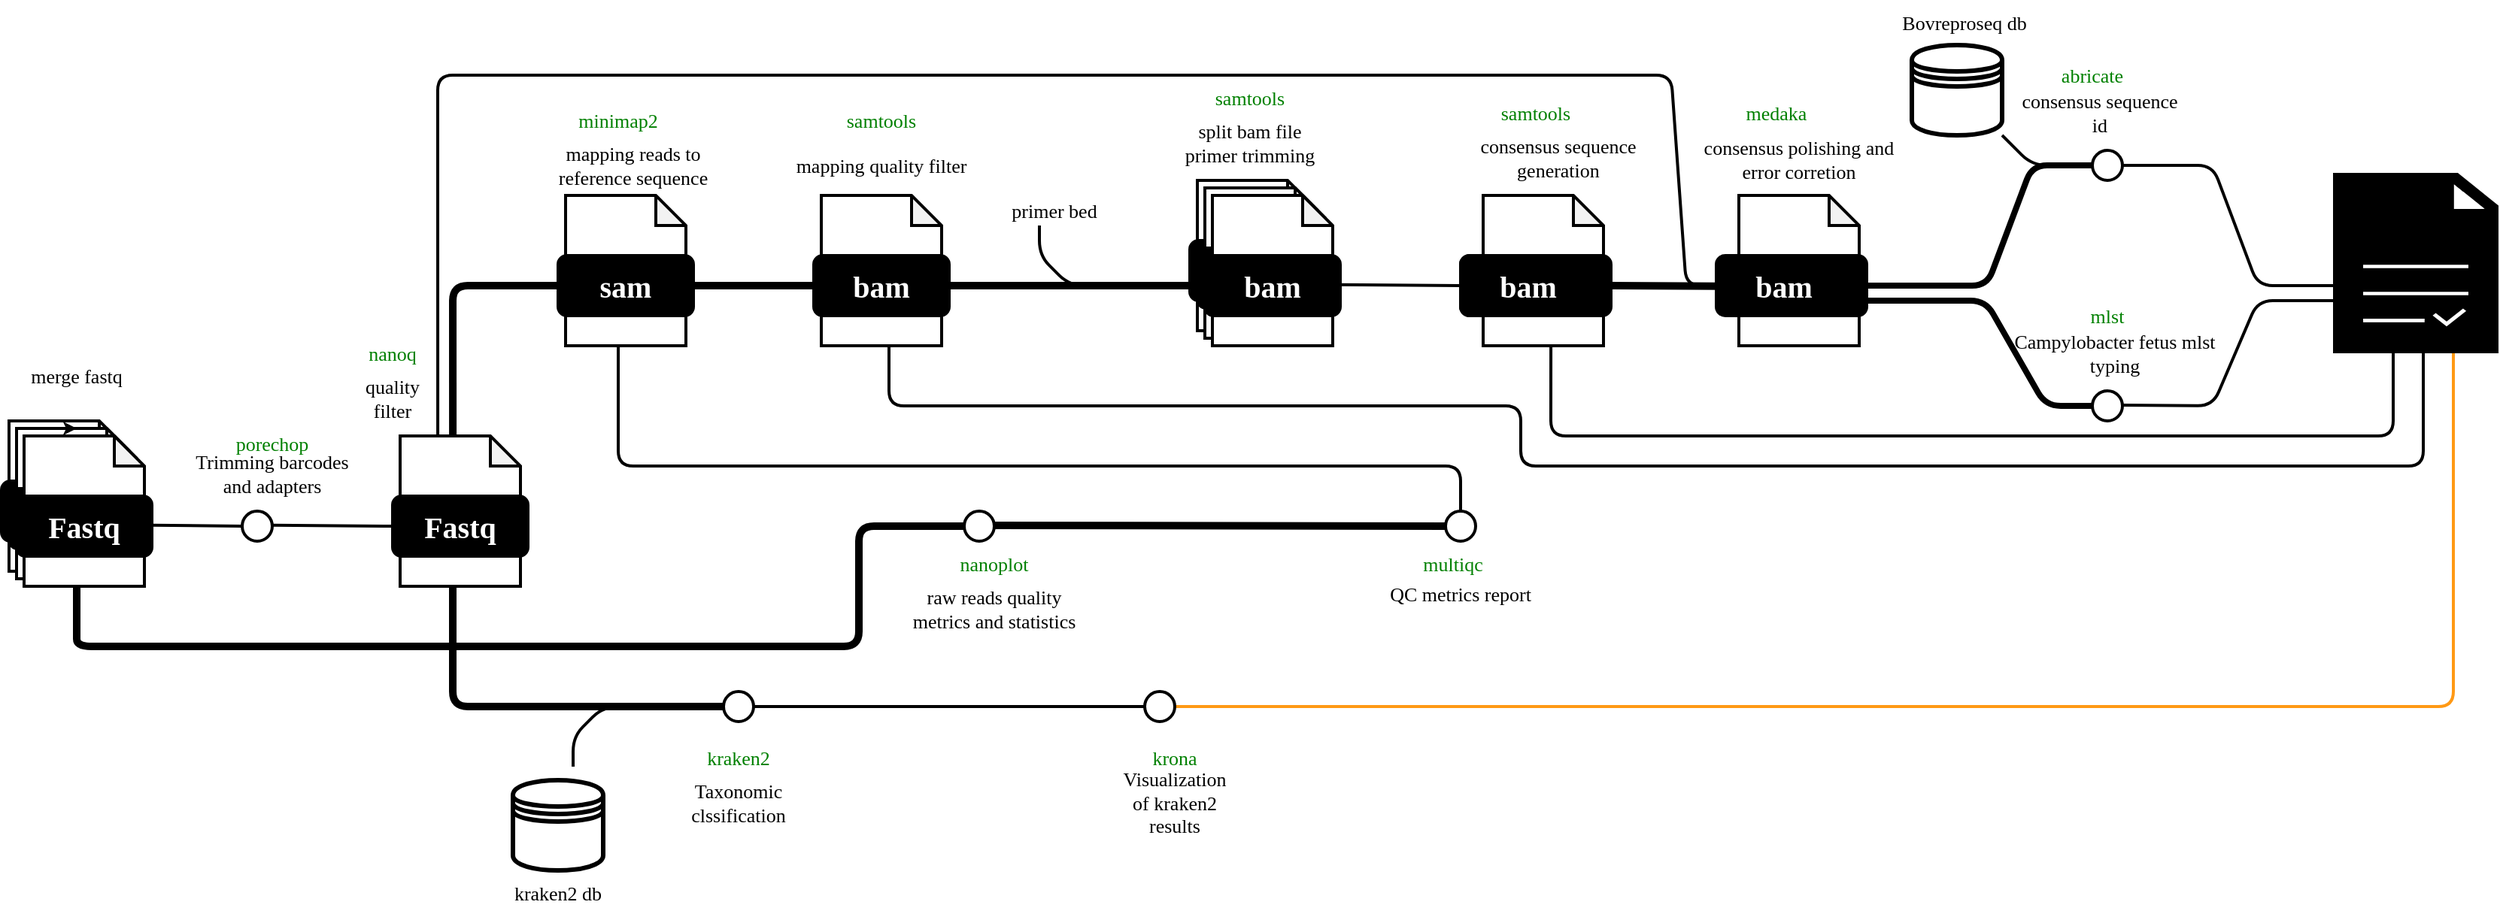 <mxfile version="24.4.6" type="github">
  <diagram name="Page-1" id="c7558073-3199-34d8-9f00-42111426c3f3">
    <mxGraphModel dx="2856" dy="887" grid="1" gridSize="10" guides="1" tooltips="1" connect="1" arrows="1" fold="1" page="1" pageScale="1" pageWidth="1169" pageHeight="827" background="none" math="0" shadow="0">
      <root>
        <mxCell id="0" />
        <mxCell id="1" parent="0" />
        <mxCell id="qjGqlxLeWbetl0XT6fP5-224" value="&lt;font style=&quot;font-size: 13px;&quot;&gt;merge fastq&lt;/font&gt;" style="text;html=1;align=center;verticalAlign=middle;whiteSpace=wrap;rounded=1;fontFamily=Maven Pro;fontSource=https%3A%2F%2Ffonts.googleapis.com%2Fcss%3Ffamily%3DMaven%2BPro;fontSize=13;" vertex="1" parent="1">
          <mxGeometry x="-80" y="245" width="80" height="30" as="geometry" />
        </mxCell>
        <mxCell id="qjGqlxLeWbetl0XT6fP5-227" value="&lt;div&gt;quality&lt;/div&gt;&lt;div&gt;filter&lt;br&gt;&lt;/div&gt;" style="text;html=1;align=center;verticalAlign=middle;whiteSpace=wrap;rounded=1;fontStyle=0;fontFamily=Maven Pro;fontSource=https%3A%2F%2Ffonts.googleapis.com%2Fcss%3Ffamily%3DMaven%2BPro;fontSize=13;" vertex="1" parent="1">
          <mxGeometry x="130" y="260" width="80" height="30" as="geometry" />
        </mxCell>
        <mxCell id="qjGqlxLeWbetl0XT6fP5-229" value="nanoq" style="text;html=1;align=center;verticalAlign=middle;whiteSpace=wrap;rounded=1;fontFamily=Maven Pro;fontSource=https%3A%2F%2Ffonts.googleapis.com%2Fcss%3Ffamily%3DMaven%2BPro;fontColor=#008000;fontSize=13;" vertex="1" parent="1">
          <mxGeometry x="130" y="230" width="80" height="30" as="geometry" />
        </mxCell>
        <mxCell id="qjGqlxLeWbetl0XT6fP5-239" value="&lt;font style=&quot;font-size: 13px;&quot;&gt;Taxonomic clssification&lt;br style=&quot;font-size: 13px;&quot;&gt;&lt;/font&gt;" style="text;html=1;align=center;verticalAlign=middle;whiteSpace=wrap;rounded=1;fontStyle=0;fontFamily=Maven Pro;fontSource=https%3A%2F%2Ffonts.googleapis.com%2Fcss%3Ffamily%3DMaven%2BPro;fontSize=13;" vertex="1" parent="1">
          <mxGeometry x="360" y="529" width="80" height="30" as="geometry" />
        </mxCell>
        <mxCell id="qjGqlxLeWbetl0XT6fP5-240" value="kraken2" style="text;html=1;align=center;verticalAlign=middle;whiteSpace=wrap;rounded=1;fontFamily=Maven Pro;fontSource=https%3A%2F%2Ffonts.googleapis.com%2Fcss%3Ffamily%3DMaven%2BPro;fontColor=#008000;fontSize=13;" vertex="1" parent="1">
          <mxGeometry x="360" y="499" width="80" height="30" as="geometry" />
        </mxCell>
        <mxCell id="qjGqlxLeWbetl0XT6fP5-252" value="&lt;font data-font-src=&quot;https://fonts.googleapis.com/css?family=Maven+Pro&quot; style=&quot;font-size: 13px;&quot;&gt;mapping&lt;/font&gt; reads to reference sequence" style="text;html=1;align=center;verticalAlign=middle;whiteSpace=wrap;rounded=0;fontFamily=Maven Pro;fontSource=https%3A%2F%2Ffonts.googleapis.com%2Fcss%3Ffamily%3DMaven%2BPro;fontSize=13;" vertex="1" parent="1">
          <mxGeometry x="270" y="105" width="120" height="30" as="geometry" />
        </mxCell>
        <mxCell id="qjGqlxLeWbetl0XT6fP5-253" value="minimap2" style="text;html=1;align=center;verticalAlign=middle;whiteSpace=wrap;rounded=1;fontFamily=Maven Pro;fontSource=https%3A%2F%2Ffonts.googleapis.com%2Fcss%3Ffamily%3DMaven%2BPro;fontColor=#008000;fontSize=13;" vertex="1" parent="1">
          <mxGeometry x="280" y="75" width="80" height="30" as="geometry" />
        </mxCell>
        <mxCell id="qjGqlxLeWbetl0XT6fP5-254" value="samtools" style="text;html=1;align=center;verticalAlign=middle;whiteSpace=wrap;rounded=1;fontFamily=Maven Pro;fontSource=https%3A%2F%2Ffonts.googleapis.com%2Fcss%3Ffamily%3DMaven%2BPro;fontColor=#008000;fontSize=13;" vertex="1" parent="1">
          <mxGeometry x="455" y="75" width="80" height="30" as="geometry" />
        </mxCell>
        <mxCell id="qjGqlxLeWbetl0XT6fP5-255" value="&lt;div style=&quot;font-size: 13px;&quot;&gt;&lt;font data-font-src=&quot;https://fonts.googleapis.com/css?family=Maven+Pro&quot; style=&quot;font-size: 13px;&quot;&gt;mapping&lt;/font&gt; quality filter &lt;br style=&quot;font-size: 13px;&quot;&gt;&lt;/div&gt;" style="text;html=1;align=center;verticalAlign=middle;whiteSpace=wrap;rounded=0;fontSize=13;fontFamily=Maven Pro;fontSource=https%3A%2F%2Ffonts.googleapis.com%2Fcss%3Ffamily%3DMaven%2BPro;" vertex="1" parent="1">
          <mxGeometry x="435" y="105" width="120" height="30" as="geometry" />
        </mxCell>
        <mxCell id="qjGqlxLeWbetl0XT6fP5-256" value="samtools" style="text;html=1;align=center;verticalAlign=middle;whiteSpace=wrap;rounded=1;fontFamily=Maven Pro;fontSource=https%3A%2F%2Ffonts.googleapis.com%2Fcss%3Ffamily%3DMaven%2BPro;fontColor=#008000;fontSize=13;" vertex="1" parent="1">
          <mxGeometry x="700" y="60" width="80" height="30" as="geometry" />
        </mxCell>
        <mxCell id="qjGqlxLeWbetl0XT6fP5-257" value="&lt;div style=&quot;font-size: 13px;&quot;&gt;split bam file&lt;br style=&quot;font-size: 13px;&quot;&gt;&lt;/div&gt;&lt;div style=&quot;font-size: 13px;&quot;&gt;primer trimming&lt;/div&gt;" style="text;html=1;align=center;verticalAlign=middle;whiteSpace=wrap;rounded=0;fontSize=13;fontFamily=Maven Pro;fontSource=https%3A%2F%2Ffonts.googleapis.com%2Fcss%3Ffamily%3DMaven%2BPro;" vertex="1" parent="1">
          <mxGeometry x="680" y="90" width="120" height="30" as="geometry" />
        </mxCell>
        <mxCell id="qjGqlxLeWbetl0XT6fP5-258" value="samtools" style="text;html=1;align=center;verticalAlign=middle;whiteSpace=wrap;rounded=1;fontFamily=Maven Pro;fontSource=https%3A%2F%2Ffonts.googleapis.com%2Fcss%3Ffamily%3DMaven%2BPro;fontColor=#008000;fontSize=13;" vertex="1" parent="1">
          <mxGeometry x="890" y="75" width="80" height="20" as="geometry" />
        </mxCell>
        <mxCell id="qjGqlxLeWbetl0XT6fP5-259" value="&lt;div style=&quot;font-size: 13px;&quot;&gt;consensus sequence&lt;/div&gt;&lt;div style=&quot;font-size: 13px;&quot;&gt;generation&lt;/div&gt;" style="text;html=1;align=center;verticalAlign=middle;whiteSpace=wrap;rounded=0;fontSize=13;fontFamily=Maven Pro;fontSource=https%3A%2F%2Ffonts.googleapis.com%2Fcss%3Ffamily%3DMaven%2BPro;" vertex="1" parent="1">
          <mxGeometry x="870" y="100" width="150" height="30" as="geometry" />
        </mxCell>
        <mxCell id="qjGqlxLeWbetl0XT6fP5-260" value="abricate" style="text;html=1;align=center;verticalAlign=middle;whiteSpace=wrap;rounded=1;fontFamily=Maven Pro;fontSource=https%3A%2F%2Ffonts.googleapis.com%2Fcss%3Ffamily%3DMaven%2BPro;fontColor=#008000;fontSize=13;" vertex="1" parent="1">
          <mxGeometry x="1260" y="50" width="80" height="20" as="geometry" />
        </mxCell>
        <mxCell id="qjGqlxLeWbetl0XT6fP5-261" value="&lt;div style=&quot;font-size: 13px;&quot;&gt;consensus sequence&lt;/div&gt;&lt;div style=&quot;font-size: 13px;&quot;&gt;id&lt;br style=&quot;font-size: 13px;&quot;&gt;&lt;/div&gt;" style="text;html=1;align=center;verticalAlign=middle;whiteSpace=wrap;rounded=0;fontSize=13;fontFamily=Maven Pro;fontSource=https%3A%2F%2Ffonts.googleapis.com%2Fcss%3Ffamily%3DMaven%2BPro;" vertex="1" parent="1">
          <mxGeometry x="1230" y="70" width="150" height="30" as="geometry" />
        </mxCell>
        <mxCell id="qjGqlxLeWbetl0XT6fP5-263" value="Campylobacter fetus mlst typing" style="text;html=1;align=center;verticalAlign=middle;whiteSpace=wrap;rounded=0;fontSize=13;fontFamily=Maven Pro;fontSource=https%3A%2F%2Ffonts.googleapis.com%2Fcss%3Ffamily%3DMaven%2BPro;" vertex="1" parent="1">
          <mxGeometry x="1240" y="230" width="150" height="30" as="geometry" />
        </mxCell>
        <mxCell id="qjGqlxLeWbetl0XT6fP5-265" value="Visualization of kraken2 results&lt;font style=&quot;font-size: 13px;&quot;&gt;&lt;br style=&quot;font-size: 13px;&quot;&gt;&lt;/font&gt;" style="text;html=1;align=center;verticalAlign=middle;whiteSpace=wrap;rounded=1;fontStyle=0;fontFamily=Maven Pro;fontSource=https%3A%2F%2Ffonts.googleapis.com%2Fcss%3Ffamily%3DMaven%2BPro;fontSize=13;" vertex="1" parent="1">
          <mxGeometry x="650" y="529" width="80" height="30" as="geometry" />
        </mxCell>
        <mxCell id="qjGqlxLeWbetl0XT6fP5-266" value="krona" style="text;html=1;align=center;verticalAlign=middle;whiteSpace=wrap;rounded=1;fontFamily=Maven Pro;fontSource=https%3A%2F%2Ffonts.googleapis.com%2Fcss%3Ffamily%3DMaven%2BPro;fontColor=#008000;fontSize=13;" vertex="1" parent="1">
          <mxGeometry x="650" y="499" width="80" height="30" as="geometry" />
        </mxCell>
        <mxCell id="qjGqlxLeWbetl0XT6fP5-268" value="nanoplot" style="text;html=1;align=center;verticalAlign=middle;whiteSpace=wrap;rounded=1;fontFamily=Maven Pro;fontSource=https%3A%2F%2Ffonts.googleapis.com%2Fcss%3Ffamily%3DMaven%2BPro;fontColor=#008000;fontSize=13;" vertex="1" parent="1">
          <mxGeometry x="530" y="370" width="80" height="30" as="geometry" />
        </mxCell>
        <mxCell id="qjGqlxLeWbetl0XT6fP5-269" value="raw reads quality metrics and statistics" style="text;html=1;align=center;verticalAlign=middle;whiteSpace=wrap;rounded=0;fontSize=13;fontFamily=Maven Pro;fontSource=https%3A%2F%2Ffonts.googleapis.com%2Fcss%3Ffamily%3DMaven%2BPro;" vertex="1" parent="1">
          <mxGeometry x="510" y="400" width="120" height="30" as="geometry" />
        </mxCell>
        <mxCell id="qjGqlxLeWbetl0XT6fP5-270" value="multiqc" style="text;html=1;align=center;verticalAlign=middle;whiteSpace=wrap;rounded=1;fontFamily=Maven Pro;fontSource=https%3A%2F%2Ffonts.googleapis.com%2Fcss%3Ffamily%3DMaven%2BPro;fontColor=#008000;fontSize=13;" vertex="1" parent="1">
          <mxGeometry x="835" y="370" width="80" height="30" as="geometry" />
        </mxCell>
        <mxCell id="qjGqlxLeWbetl0XT6fP5-271" value="QC metrics report" style="text;html=1;align=center;verticalAlign=middle;whiteSpace=wrap;rounded=0;fontSize=13;fontFamily=Maven Pro;fontSource=https%3A%2F%2Ffonts.googleapis.com%2Fcss%3Ffamily%3DMaven%2BPro;" vertex="1" parent="1">
          <mxGeometry x="820" y="390" width="120" height="30" as="geometry" />
        </mxCell>
        <mxCell id="qjGqlxLeWbetl0XT6fP5-272" value="" style="group;rounded=1;" vertex="1" connectable="0" parent="1">
          <mxGeometry x="-90" y="290" width="100" height="110" as="geometry" />
        </mxCell>
        <mxCell id="qjGqlxLeWbetl0XT6fP5-273" value="" style="shape=note;whiteSpace=wrap;html=1;backgroundOutline=1;darkOpacity=0.05;rounded=1;size=20;strokeWidth=2;" vertex="1" parent="qjGqlxLeWbetl0XT6fP5-272">
          <mxGeometry x="5" width="80" height="100" as="geometry" />
        </mxCell>
        <mxCell id="qjGqlxLeWbetl0XT6fP5-274" value="&lt;font data-font-src=&quot;https://fonts.googleapis.com/css?family=Maven+Pro&quot; face=&quot;Maven Pro&quot; color=&quot;#ffffff&quot;&gt;&lt;b&gt;&lt;font style=&quot;font-size: 20px;&quot;&gt;Fastq&lt;/font&gt;&lt;/b&gt;&lt;/font&gt;" style="rounded=1;whiteSpace=wrap;html=1;strokeWidth=2;fillColor=#000000;" vertex="1" parent="qjGqlxLeWbetl0XT6fP5-272">
          <mxGeometry y="40" width="90" height="40" as="geometry" />
        </mxCell>
        <mxCell id="qjGqlxLeWbetl0XT6fP5-275" value="" style="shape=note;whiteSpace=wrap;html=1;backgroundOutline=1;darkOpacity=0.05;rounded=1;size=20;strokeWidth=2;" vertex="1" parent="qjGqlxLeWbetl0XT6fP5-272">
          <mxGeometry x="10" y="5" width="80" height="100" as="geometry" />
        </mxCell>
        <mxCell id="qjGqlxLeWbetl0XT6fP5-276" value="&lt;font data-font-src=&quot;https://fonts.googleapis.com/css?family=Maven+Pro&quot; face=&quot;Maven Pro&quot; color=&quot;#ffffff&quot;&gt;&lt;b&gt;&lt;font style=&quot;font-size: 20px;&quot;&gt;Fastq&lt;/font&gt;&lt;/b&gt;&lt;/font&gt;" style="rounded=1;whiteSpace=wrap;html=1;strokeWidth=2;fillColor=#000000;" vertex="1" parent="qjGqlxLeWbetl0XT6fP5-272">
          <mxGeometry x="5" y="45" width="90" height="40" as="geometry" />
        </mxCell>
        <mxCell id="qjGqlxLeWbetl0XT6fP5-277" value="" style="shape=note;whiteSpace=wrap;html=1;backgroundOutline=1;darkOpacity=0.05;rounded=1;size=20;strokeWidth=2;" vertex="1" parent="qjGqlxLeWbetl0XT6fP5-272">
          <mxGeometry x="15" y="10" width="80" height="100" as="geometry" />
        </mxCell>
        <mxCell id="qjGqlxLeWbetl0XT6fP5-278" value="&lt;font data-font-src=&quot;https://fonts.googleapis.com/css?family=Maven+Pro&quot; face=&quot;Maven Pro&quot; color=&quot;#ffffff&quot;&gt;&lt;b&gt;&lt;font style=&quot;font-size: 20px;&quot;&gt;Fastq&lt;/font&gt;&lt;/b&gt;&lt;/font&gt;" style="rounded=1;whiteSpace=wrap;html=1;strokeWidth=2;fillColor=#000000;" vertex="1" parent="qjGqlxLeWbetl0XT6fP5-272">
          <mxGeometry x="10" y="50" width="90" height="40" as="geometry" />
        </mxCell>
        <mxCell id="qjGqlxLeWbetl0XT6fP5-436" style="edgeStyle=orthogonalEdgeStyle;rounded=1;orthogonalLoop=1;jettySize=auto;html=1;exitX=0;exitY=0;exitDx=30;exitDy=0;exitPerimeter=0;entryX=0.5;entryY=0;entryDx=0;entryDy=0;entryPerimeter=0;" edge="1" parent="qjGqlxLeWbetl0XT6fP5-272" source="qjGqlxLeWbetl0XT6fP5-275" target="qjGqlxLeWbetl0XT6fP5-275">
          <mxGeometry relative="1" as="geometry" />
        </mxCell>
        <mxCell id="qjGqlxLeWbetl0XT6fP5-283" value="" style="group;rounded=1;" vertex="1" connectable="0" parent="1">
          <mxGeometry x="170" y="300" width="90" height="100" as="geometry" />
        </mxCell>
        <mxCell id="qjGqlxLeWbetl0XT6fP5-284" value="" style="shape=note;whiteSpace=wrap;html=1;backgroundOutline=1;darkOpacity=0.05;rounded=1;size=20;strokeWidth=2;" vertex="1" parent="qjGqlxLeWbetl0XT6fP5-283">
          <mxGeometry x="5" width="80" height="100" as="geometry" />
        </mxCell>
        <mxCell id="qjGqlxLeWbetl0XT6fP5-285" value="&lt;font data-font-src=&quot;https://fonts.googleapis.com/css?family=Maven+Pro&quot; face=&quot;Maven Pro&quot; color=&quot;#ffffff&quot;&gt;&lt;b&gt;&lt;font style=&quot;font-size: 20px;&quot;&gt;Fastq&lt;/font&gt;&lt;/b&gt;&lt;/font&gt;" style="rounded=1;whiteSpace=wrap;html=1;strokeWidth=2;fillColor=#000000;" vertex="1" parent="qjGqlxLeWbetl0XT6fP5-283">
          <mxGeometry y="40" width="90" height="40" as="geometry" />
        </mxCell>
        <mxCell id="qjGqlxLeWbetl0XT6fP5-286" value="" style="group;rounded=1;" vertex="1" connectable="0" parent="1">
          <mxGeometry x="280" y="140" width="90" height="100" as="geometry" />
        </mxCell>
        <mxCell id="qjGqlxLeWbetl0XT6fP5-287" value="" style="shape=note;whiteSpace=wrap;html=1;backgroundOutline=1;darkOpacity=0.05;rounded=1;size=20;strokeWidth=2;" vertex="1" parent="qjGqlxLeWbetl0XT6fP5-286">
          <mxGeometry x="5" width="80" height="100" as="geometry" />
        </mxCell>
        <mxCell id="qjGqlxLeWbetl0XT6fP5-288" value="&lt;font data-font-src=&quot;https://fonts.googleapis.com/css?family=Maven+Pro&quot; face=&quot;Maven Pro&quot; color=&quot;#ffffff&quot;&gt;&lt;b&gt;&lt;font style=&quot;font-size: 20px;&quot;&gt;sam&lt;/font&gt;&lt;/b&gt;&lt;/font&gt;" style="rounded=1;whiteSpace=wrap;html=1;strokeWidth=2;fillColor=#000000;" vertex="1" parent="qjGqlxLeWbetl0XT6fP5-286">
          <mxGeometry y="40" width="90" height="40" as="geometry" />
        </mxCell>
        <mxCell id="qjGqlxLeWbetl0XT6fP5-289" value="" style="group;rounded=1;" vertex="1" connectable="0" parent="1">
          <mxGeometry x="450" y="140" width="90" height="100" as="geometry" />
        </mxCell>
        <mxCell id="qjGqlxLeWbetl0XT6fP5-290" value="" style="shape=note;whiteSpace=wrap;html=1;backgroundOutline=1;darkOpacity=0.05;rounded=1;size=20;strokeWidth=2;" vertex="1" parent="qjGqlxLeWbetl0XT6fP5-289">
          <mxGeometry x="5" width="80" height="100" as="geometry" />
        </mxCell>
        <mxCell id="qjGqlxLeWbetl0XT6fP5-291" value="&lt;font data-font-src=&quot;https://fonts.googleapis.com/css?family=Maven+Pro&quot; face=&quot;Maven Pro&quot; color=&quot;#ffffff&quot;&gt;&lt;b&gt;&lt;font style=&quot;font-size: 20px;&quot;&gt;bam&lt;/font&gt;&lt;/b&gt;&lt;/font&gt;" style="rounded=1;whiteSpace=wrap;html=1;strokeWidth=2;fillColor=#000000;" vertex="1" parent="qjGqlxLeWbetl0XT6fP5-289">
          <mxGeometry y="40" width="90" height="40" as="geometry" />
        </mxCell>
        <mxCell id="qjGqlxLeWbetl0XT6fP5-293" value="" style="group;rounded=1;" vertex="1" connectable="0" parent="1">
          <mxGeometry x="700" y="130" width="100" height="110" as="geometry" />
        </mxCell>
        <mxCell id="qjGqlxLeWbetl0XT6fP5-294" value="" style="shape=note;whiteSpace=wrap;html=1;backgroundOutline=1;darkOpacity=0.05;rounded=1;size=20;strokeWidth=2;" vertex="1" parent="qjGqlxLeWbetl0XT6fP5-293">
          <mxGeometry x="5" width="80" height="100" as="geometry" />
        </mxCell>
        <mxCell id="qjGqlxLeWbetl0XT6fP5-295" value="&lt;font data-font-src=&quot;https://fonts.googleapis.com/css?family=Maven+Pro&quot; face=&quot;Maven Pro&quot; color=&quot;#ffffff&quot;&gt;&lt;b&gt;&lt;font style=&quot;font-size: 20px;&quot;&gt;Fastq&lt;/font&gt;&lt;/b&gt;&lt;/font&gt;" style="rounded=1;whiteSpace=wrap;html=1;strokeWidth=2;fillColor=#000000;" vertex="1" parent="qjGqlxLeWbetl0XT6fP5-293">
          <mxGeometry y="40" width="90" height="40" as="geometry" />
        </mxCell>
        <mxCell id="qjGqlxLeWbetl0XT6fP5-296" value="" style="shape=note;whiteSpace=wrap;html=1;backgroundOutline=1;darkOpacity=0.05;rounded=1;size=20;strokeWidth=2;" vertex="1" parent="qjGqlxLeWbetl0XT6fP5-293">
          <mxGeometry x="10" y="5" width="80" height="100" as="geometry" />
        </mxCell>
        <mxCell id="qjGqlxLeWbetl0XT6fP5-297" value="&lt;font data-font-src=&quot;https://fonts.googleapis.com/css?family=Maven+Pro&quot; face=&quot;Maven Pro&quot; color=&quot;#ffffff&quot;&gt;&lt;b&gt;&lt;font style=&quot;font-size: 20px;&quot;&gt;Fastq&lt;/font&gt;&lt;/b&gt;&lt;/font&gt;" style="rounded=1;whiteSpace=wrap;html=1;strokeWidth=2;fillColor=#000000;" vertex="1" parent="qjGqlxLeWbetl0XT6fP5-293">
          <mxGeometry x="5" y="45" width="90" height="40" as="geometry" />
        </mxCell>
        <mxCell id="qjGqlxLeWbetl0XT6fP5-298" value="" style="shape=note;whiteSpace=wrap;html=1;backgroundOutline=1;darkOpacity=0.05;rounded=1;size=20;strokeWidth=2;" vertex="1" parent="qjGqlxLeWbetl0XT6fP5-293">
          <mxGeometry x="15" y="10" width="80" height="100" as="geometry" />
        </mxCell>
        <mxCell id="qjGqlxLeWbetl0XT6fP5-299" value="&lt;font data-font-src=&quot;https://fonts.googleapis.com/css?family=Maven+Pro&quot; face=&quot;Maven Pro&quot; color=&quot;#ffffff&quot;&gt;&lt;b&gt;&lt;font style=&quot;font-size: 20px;&quot;&gt;bam&lt;/font&gt;&lt;/b&gt;&lt;/font&gt;" style="rounded=1;whiteSpace=wrap;html=1;strokeWidth=2;fillColor=#000000;" vertex="1" parent="qjGqlxLeWbetl0XT6fP5-293">
          <mxGeometry x="10" y="50" width="90" height="40" as="geometry" />
        </mxCell>
        <mxCell id="qjGqlxLeWbetl0XT6fP5-300" value="" style="group;rounded=1;" vertex="1" connectable="0" parent="1">
          <mxGeometry x="890" y="140" width="90" height="100" as="geometry" />
        </mxCell>
        <mxCell id="qjGqlxLeWbetl0XT6fP5-301" value="" style="shape=note;whiteSpace=wrap;html=1;backgroundOutline=1;darkOpacity=0.05;rounded=1;size=20;strokeWidth=2;" vertex="1" parent="qjGqlxLeWbetl0XT6fP5-300">
          <mxGeometry x="5" width="80" height="100" as="geometry" />
        </mxCell>
        <mxCell id="qjGqlxLeWbetl0XT6fP5-302" value="&lt;font data-font-src=&quot;https://fonts.googleapis.com/css?family=Maven+Pro&quot; face=&quot;Maven Pro&quot; color=&quot;#ffffff&quot;&gt;&lt;b&gt;&lt;font style=&quot;font-size: 20px;&quot;&gt;fasta&lt;/font&gt;&lt;/b&gt;&lt;/font&gt;" style="rounded=1;whiteSpace=wrap;html=1;strokeWidth=2;fillColor=#000000;" vertex="1" parent="qjGqlxLeWbetl0XT6fP5-300">
          <mxGeometry y="40" width="90" height="40" as="geometry" />
        </mxCell>
        <mxCell id="qjGqlxLeWbetl0XT6fP5-362" value="" style="endArrow=none;html=1;rounded=1;strokeWidth=5;strokeColor=#000000;entryX=0;entryY=0.5;entryDx=0;entryDy=0;" edge="1" parent="1" target="qjGqlxLeWbetl0XT6fP5-363">
          <mxGeometry width="50" height="50" relative="1" as="geometry">
            <mxPoint x="-40" y="400" as="sourcePoint" />
            <mxPoint x="300" y="359.5" as="targetPoint" />
            <Array as="points">
              <mxPoint x="-40" y="420" />
              <mxPoint x="-40" y="440" />
              <mxPoint x="480" y="440" />
              <mxPoint x="480" y="360" />
            </Array>
          </mxGeometry>
        </mxCell>
        <mxCell id="qjGqlxLeWbetl0XT6fP5-363" value="" style="ellipse;whiteSpace=wrap;html=1;aspect=fixed;rounded=1;rotation=0;strokeWidth=2;" vertex="1" parent="1">
          <mxGeometry x="550" y="350" width="20" height="20" as="geometry" />
        </mxCell>
        <mxCell id="qjGqlxLeWbetl0XT6fP5-364" value="" style="endArrow=none;html=1;rounded=1;strokeWidth=5;strokeColor=#000000;entryX=0;entryY=0.5;entryDx=0;entryDy=0;" edge="1" parent="1" target="qjGqlxLeWbetl0XT6fP5-365">
          <mxGeometry width="50" height="50" relative="1" as="geometry">
            <mxPoint x="570" y="359.5" as="sourcePoint" />
            <mxPoint x="860" y="360" as="targetPoint" />
          </mxGeometry>
        </mxCell>
        <mxCell id="qjGqlxLeWbetl0XT6fP5-365" value="" style="ellipse;whiteSpace=wrap;html=1;aspect=fixed;rounded=1;rotation=0;strokeWidth=2;" vertex="1" parent="1">
          <mxGeometry x="870" y="350" width="20" height="20" as="geometry" />
        </mxCell>
        <mxCell id="qjGqlxLeWbetl0XT6fP5-366" value="" style="endArrow=none;html=1;rounded=1;strokeWidth=2;strokeColor=#FF9914;exitX=1;exitY=0.5;exitDx=0;exitDy=0;exitPerimeter=0;" edge="1" parent="1">
          <mxGeometry width="50" height="50" relative="1" as="geometry">
            <mxPoint x="670" y="480" as="sourcePoint" />
            <mxPoint x="1540" y="240" as="targetPoint" />
            <Array as="points">
              <mxPoint x="1540" y="480" />
            </Array>
          </mxGeometry>
        </mxCell>
        <mxCell id="qjGqlxLeWbetl0XT6fP5-367" value="" style="endArrow=none;html=1;rounded=1;strokeWidth=5;strokeColor=#000000;entryX=0;entryY=0.5;entryDx=0;entryDy=0;" edge="1" parent="1" target="qjGqlxLeWbetl0XT6fP5-398">
          <mxGeometry width="50" height="50" relative="1" as="geometry">
            <mxPoint x="210" y="400" as="sourcePoint" />
            <mxPoint x="370" y="480" as="targetPoint" />
            <Array as="points">
              <mxPoint x="210" y="480" />
            </Array>
          </mxGeometry>
        </mxCell>
        <mxCell id="qjGqlxLeWbetl0XT6fP5-370" value="" style="endArrow=none;html=1;rounded=1;strokeWidth=2;strokeColor=#000000;entryX=0;entryY=0.5;entryDx=0;entryDy=0;exitX=1;exitY=0.5;exitDx=0;exitDy=0;" edge="1" parent="1" source="qjGqlxLeWbetl0XT6fP5-398" target="qjGqlxLeWbetl0XT6fP5-395">
          <mxGeometry width="50" height="50" relative="1" as="geometry">
            <mxPoint x="430" y="480" as="sourcePoint" />
            <mxPoint x="610" y="480" as="targetPoint" />
          </mxGeometry>
        </mxCell>
        <mxCell id="qjGqlxLeWbetl0XT6fP5-373" value="" style="endArrow=none;html=1;rounded=1;strokeWidth=4;strokeColor=#000000;" edge="1" parent="1">
          <mxGeometry width="50" height="50" relative="1" as="geometry">
            <mxPoint x="1150" y="210" as="sourcePoint" />
            <mxPoint x="1309" y="280" as="targetPoint" />
            <Array as="points">
              <mxPoint x="1229" y="210" />
              <mxPoint x="1269" y="280" />
            </Array>
          </mxGeometry>
        </mxCell>
        <mxCell id="qjGqlxLeWbetl0XT6fP5-374" value="" style="endArrow=none;html=1;rounded=1;strokeWidth=5;strokeColor=#000000;entryX=0;entryY=0.5;entryDx=0;entryDy=0;exitX=0.438;exitY=0;exitDx=0;exitDy=0;exitPerimeter=0;" edge="1" parent="1" source="qjGqlxLeWbetl0XT6fP5-284" target="qjGqlxLeWbetl0XT6fP5-288">
          <mxGeometry width="50" height="50" relative="1" as="geometry">
            <mxPoint x="210" y="290" as="sourcePoint" />
            <mxPoint x="260" y="200" as="targetPoint" />
            <Array as="points">
              <mxPoint x="210" y="200" />
            </Array>
          </mxGeometry>
        </mxCell>
        <mxCell id="qjGqlxLeWbetl0XT6fP5-375" value="" style="endArrow=none;html=1;rounded=1;strokeWidth=5;strokeColor=#000000;entryX=0;entryY=0.5;entryDx=0;entryDy=0;" edge="1" parent="1">
          <mxGeometry width="50" height="50" relative="1" as="geometry">
            <mxPoint x="370" y="200" as="sourcePoint" />
            <mxPoint x="450" y="200" as="targetPoint" />
          </mxGeometry>
        </mxCell>
        <mxCell id="qjGqlxLeWbetl0XT6fP5-377" value="" style="endArrow=none;html=1;rounded=1;strokeWidth=5;strokeColor=#000000;entryX=0;entryY=0.75;entryDx=0;entryDy=0;" edge="1" parent="1" target="qjGqlxLeWbetl0XT6fP5-295">
          <mxGeometry width="50" height="50" relative="1" as="geometry">
            <mxPoint x="540" y="200" as="sourcePoint" />
            <mxPoint x="670" y="200" as="targetPoint" />
          </mxGeometry>
        </mxCell>
        <mxCell id="qjGqlxLeWbetl0XT6fP5-387" value="" style="endArrow=none;html=1;rounded=1;strokeWidth=4;strokeColor=#000000;exitX=1;exitY=0.5;exitDx=0;exitDy=0;" edge="1" parent="1" source="qjGqlxLeWbetl0XT6fP5-423">
          <mxGeometry width="50" height="50" relative="1" as="geometry">
            <mxPoint x="1160" y="200" as="sourcePoint" />
            <mxPoint x="1300" y="120" as="targetPoint" />
            <Array as="points">
              <mxPoint x="1230" y="200" />
              <mxPoint x="1260" y="120" />
            </Array>
          </mxGeometry>
        </mxCell>
        <mxCell id="qjGqlxLeWbetl0XT6fP5-392" value="" style="ellipse;whiteSpace=wrap;html=1;aspect=fixed;rounded=1;rotation=0;strokeWidth=2;" vertex="1" parent="1">
          <mxGeometry x="1300" y="110" width="20" height="20" as="geometry" />
        </mxCell>
        <mxCell id="qjGqlxLeWbetl0XT6fP5-393" value="" style="ellipse;whiteSpace=wrap;html=1;aspect=fixed;rounded=1;rotation=0;strokeWidth=2;" vertex="1" parent="1">
          <mxGeometry x="1300" y="270" width="20" height="20" as="geometry" />
        </mxCell>
        <mxCell id="qjGqlxLeWbetl0XT6fP5-394" value="mlst" style="text;html=1;align=center;verticalAlign=middle;whiteSpace=wrap;rounded=1;fontFamily=Maven Pro;fontSource=https%3A%2F%2Ffonts.googleapis.com%2Fcss%3Ffamily%3DMaven%2BPro;fontColor=#008000;fontSize=13;" vertex="1" parent="1">
          <mxGeometry x="1270" y="210" width="80" height="20" as="geometry" />
        </mxCell>
        <mxCell id="qjGqlxLeWbetl0XT6fP5-395" value="" style="ellipse;whiteSpace=wrap;html=1;aspect=fixed;rounded=1;rotation=0;strokeWidth=2;" vertex="1" parent="1">
          <mxGeometry x="670" y="470" width="20" height="20" as="geometry" />
        </mxCell>
        <mxCell id="qjGqlxLeWbetl0XT6fP5-398" value="" style="ellipse;whiteSpace=wrap;html=1;aspect=fixed;rounded=1;rotation=0;strokeWidth=2;" vertex="1" parent="1">
          <mxGeometry x="390" y="470" width="20" height="20" as="geometry" />
        </mxCell>
        <mxCell id="qjGqlxLeWbetl0XT6fP5-399" value="" style="shape=datastore;whiteSpace=wrap;html=1;rounded=1;strokeWidth=3;" vertex="1" parent="1">
          <mxGeometry x="1180" y="40" width="60" height="60" as="geometry" />
        </mxCell>
        <mxCell id="qjGqlxLeWbetl0XT6fP5-400" value="" style="shape=datastore;whiteSpace=wrap;html=1;rounded=1;strokeWidth=3;" vertex="1" parent="1">
          <mxGeometry x="250" y="529" width="60" height="60" as="geometry" />
        </mxCell>
        <mxCell id="qjGqlxLeWbetl0XT6fP5-401" value="" style="endArrow=none;html=1;rounded=1;strokeWidth=2;" edge="1" parent="1">
          <mxGeometry width="50" height="50" relative="1" as="geometry">
            <mxPoint x="1320" y="120" as="sourcePoint" />
            <mxPoint x="1460" y="200" as="targetPoint" />
            <Array as="points">
              <mxPoint x="1380" y="120" />
              <mxPoint x="1410" y="200" />
            </Array>
          </mxGeometry>
        </mxCell>
        <mxCell id="qjGqlxLeWbetl0XT6fP5-402" value="" style="endArrow=none;html=1;rounded=1;strokeWidth=2;" edge="1" parent="1">
          <mxGeometry width="50" height="50" relative="1" as="geometry">
            <mxPoint x="1320" y="279.5" as="sourcePoint" />
            <mxPoint x="1460" y="210" as="targetPoint" />
            <Array as="points">
              <mxPoint x="1380" y="280" />
              <mxPoint x="1410" y="210" />
            </Array>
          </mxGeometry>
        </mxCell>
        <mxCell id="qjGqlxLeWbetl0XT6fP5-403" value="" style="endArrow=none;html=1;rounded=1;strokeWidth=2;" edge="1" parent="1">
          <mxGeometry width="50" height="50" relative="1" as="geometry">
            <mxPoint x="500" y="240" as="sourcePoint" />
            <mxPoint x="1520" y="240" as="targetPoint" />
            <Array as="points">
              <mxPoint x="500" y="280" />
              <mxPoint x="920" y="280" />
              <mxPoint x="920" y="320" />
              <mxPoint x="1060" y="320" />
              <mxPoint x="1520" y="320" />
            </Array>
          </mxGeometry>
        </mxCell>
        <mxCell id="qjGqlxLeWbetl0XT6fP5-406" value="" style="endArrow=none;html=1;rounded=1;strokeWidth=2;exitX=0.563;exitY=1;exitDx=0;exitDy=0;exitPerimeter=0;" edge="1" parent="1" source="qjGqlxLeWbetl0XT6fP5-301">
          <mxGeometry width="50" height="50" relative="1" as="geometry">
            <mxPoint x="940" y="247.5" as="sourcePoint" />
            <mxPoint x="1500" y="240" as="targetPoint" />
            <Array as="points">
              <mxPoint x="940" y="300" />
              <mxPoint x="1160" y="300" />
              <mxPoint x="1320" y="300" />
              <mxPoint x="1500" y="300" />
            </Array>
          </mxGeometry>
        </mxCell>
        <mxCell id="qjGqlxLeWbetl0XT6fP5-411" value="" style="endArrow=none;html=1;rounded=1;strokeWidth=2;" edge="1" parent="1">
          <mxGeometry width="50" height="50" relative="1" as="geometry">
            <mxPoint x="640" y="200" as="sourcePoint" />
            <mxPoint x="600" y="160" as="targetPoint" />
            <Array as="points">
              <mxPoint x="620" y="200" />
              <mxPoint x="600" y="180" />
            </Array>
          </mxGeometry>
        </mxCell>
        <mxCell id="qjGqlxLeWbetl0XT6fP5-412" value="primer bed" style="text;html=1;align=center;verticalAlign=middle;whiteSpace=wrap;rounded=0;fontSize=13;fontFamily=Maven Pro;fontSource=https%3A%2F%2Ffonts.googleapis.com%2Fcss%3Ffamily%3DMaven%2BPro;" vertex="1" parent="1">
          <mxGeometry x="550" y="135" width="120" height="30" as="geometry" />
        </mxCell>
        <mxCell id="qjGqlxLeWbetl0XT6fP5-414" value="" style="endArrow=none;html=1;rounded=1;strokeWidth=2;" edge="1" parent="1">
          <mxGeometry width="50" height="50" relative="1" as="geometry">
            <mxPoint x="330" y="480" as="sourcePoint" />
            <mxPoint x="290" y="520" as="targetPoint" />
            <Array as="points">
              <mxPoint x="310" y="480" />
              <mxPoint x="290" y="500" />
            </Array>
          </mxGeometry>
        </mxCell>
        <mxCell id="qjGqlxLeWbetl0XT6fP5-416" value="" style="endArrow=none;html=1;rounded=1;strokeWidth=2;" edge="1" parent="1">
          <mxGeometry width="50" height="50" relative="1" as="geometry">
            <mxPoint x="1280" y="120" as="sourcePoint" />
            <mxPoint x="1240" y="100" as="targetPoint" />
            <Array as="points">
              <mxPoint x="1260" y="120" />
            </Array>
          </mxGeometry>
        </mxCell>
        <mxCell id="qjGqlxLeWbetl0XT6fP5-417" value="" style="endArrow=none;html=1;rounded=1;strokeWidth=2;entryX=0.5;entryY=0;entryDx=0;entryDy=0;" edge="1" parent="1" target="qjGqlxLeWbetl0XT6fP5-365">
          <mxGeometry width="50" height="50" relative="1" as="geometry">
            <mxPoint x="320" y="240" as="sourcePoint" />
            <mxPoint x="360" y="279.41" as="targetPoint" />
            <Array as="points">
              <mxPoint x="320" y="280" />
              <mxPoint x="320" y="320" />
              <mxPoint x="880" y="320" />
            </Array>
          </mxGeometry>
        </mxCell>
        <mxCell id="qjGqlxLeWbetl0XT6fP5-418" value="medaka" style="text;html=1;align=center;verticalAlign=middle;whiteSpace=wrap;rounded=1;fontFamily=Maven Pro;fontSource=https%3A%2F%2Ffonts.googleapis.com%2Fcss%3Ffamily%3DMaven%2BPro;fontColor=#008000;fontSize=13;" vertex="1" parent="1">
          <mxGeometry x="1050" y="75" width="80" height="20" as="geometry" />
        </mxCell>
        <mxCell id="qjGqlxLeWbetl0XT6fP5-419" value="&lt;div style=&quot;font-size: 13px;&quot;&gt;consensus polishing and error corretion&lt;br&gt;&lt;/div&gt;" style="text;html=1;align=center;verticalAlign=middle;whiteSpace=wrap;rounded=0;fontSize=13;fontFamily=Maven Pro;fontSource=https%3A%2F%2Ffonts.googleapis.com%2Fcss%3Ffamily%3DMaven%2BPro;" vertex="1" parent="1">
          <mxGeometry x="1030" y="97.5" width="150" height="37.5" as="geometry" />
        </mxCell>
        <mxCell id="qjGqlxLeWbetl0XT6fP5-421" value="" style="group;rounded=1;" vertex="1" connectable="0" parent="1">
          <mxGeometry x="1060" y="140" width="90" height="100" as="geometry" />
        </mxCell>
        <mxCell id="qjGqlxLeWbetl0XT6fP5-422" value="" style="shape=note;whiteSpace=wrap;html=1;backgroundOutline=1;darkOpacity=0.05;rounded=1;size=20;strokeWidth=2;" vertex="1" parent="qjGqlxLeWbetl0XT6fP5-421">
          <mxGeometry x="5" width="80" height="100" as="geometry" />
        </mxCell>
        <mxCell id="qjGqlxLeWbetl0XT6fP5-423" value="&lt;font data-font-src=&quot;https://fonts.googleapis.com/css?family=Maven+Pro&quot; face=&quot;Maven Pro&quot; color=&quot;#ffffff&quot;&gt;&lt;b&gt;&lt;font style=&quot;font-size: 20px;&quot;&gt;fasta&lt;/font&gt;&lt;/b&gt;&lt;/font&gt;" style="rounded=1;whiteSpace=wrap;html=1;strokeWidth=2;fillColor=#000000;" vertex="1" parent="qjGqlxLeWbetl0XT6fP5-421">
          <mxGeometry y="40" width="90" height="40" as="geometry" />
        </mxCell>
        <mxCell id="qjGqlxLeWbetl0XT6fP5-424" value="" style="endArrow=none;html=1;rounded=1;strokeWidth=5;strokeColor=#000000;entryX=0;entryY=0.5;entryDx=0;entryDy=0;" edge="1" parent="1">
          <mxGeometry width="50" height="50" relative="1" as="geometry">
            <mxPoint x="980" y="200" as="sourcePoint" />
            <mxPoint x="1070" y="200.5" as="targetPoint" />
          </mxGeometry>
        </mxCell>
        <mxCell id="qjGqlxLeWbetl0XT6fP5-425" value="" style="endArrow=none;html=1;rounded=1;strokeWidth=2;exitX=0.313;exitY=0;exitDx=0;exitDy=0;exitPerimeter=0;" edge="1" parent="1" source="qjGqlxLeWbetl0XT6fP5-284">
          <mxGeometry width="50" height="50" relative="1" as="geometry">
            <mxPoint x="195" y="290" as="sourcePoint" />
            <mxPoint x="1060" y="200" as="targetPoint" />
            <Array as="points">
              <mxPoint x="200" y="60" />
              <mxPoint x="1020" y="60" />
              <mxPoint x="1030" y="200" />
            </Array>
          </mxGeometry>
        </mxCell>
        <mxCell id="qjGqlxLeWbetl0XT6fP5-430" value="" style="sketch=0;pointerEvents=1;shadow=0;dashed=0;html=1;strokeColor=none;fillColor=#000000;labelPosition=center;verticalLabelPosition=bottom;verticalAlign=top;align=center;outlineConnect=0;shape=mxgraph.veeam2.report;rounded=1;" vertex="1" parent="1">
          <mxGeometry x="1460" y="125" width="110" height="120" as="geometry" />
        </mxCell>
        <mxCell id="qjGqlxLeWbetl0XT6fP5-432" value="" style="endArrow=none;html=1;rounded=1;strokeWidth=2;entryX=0;entryY=0.5;entryDx=0;entryDy=0;" edge="1" parent="1" target="qjGqlxLeWbetl0XT6fP5-441">
          <mxGeometry width="50" height="50" relative="1" as="geometry">
            <mxPoint x="10" y="359.41" as="sourcePoint" />
            <mxPoint x="60.0" y="360" as="targetPoint" />
          </mxGeometry>
        </mxCell>
        <mxCell id="qjGqlxLeWbetl0XT6fP5-433" value="Bovreproseq db" style="text;html=1;align=center;verticalAlign=middle;whiteSpace=wrap;rounded=0;fontSize=13;fontFamily=Maven Pro;fontSource=https%3A%2F%2Ffonts.googleapis.com%2Fcss%3Ffamily%3DMaven%2BPro;" vertex="1" parent="1">
          <mxGeometry x="1140" y="10" width="150" height="30" as="geometry" />
        </mxCell>
        <mxCell id="qjGqlxLeWbetl0XT6fP5-434" value="kraken2 db" style="text;html=1;align=center;verticalAlign=middle;whiteSpace=wrap;rounded=1;fontStyle=0;fontFamily=Maven Pro;fontSource=https%3A%2F%2Ffonts.googleapis.com%2Fcss%3Ffamily%3DMaven%2BPro;fontSize=13;" vertex="1" parent="1">
          <mxGeometry x="240" y="589" width="80" height="30" as="geometry" />
        </mxCell>
        <mxCell id="qjGqlxLeWbetl0XT6fP5-441" value="" style="ellipse;whiteSpace=wrap;html=1;aspect=fixed;rounded=1;rotation=0;strokeWidth=2;" vertex="1" parent="1">
          <mxGeometry x="70" y="350" width="20" height="20" as="geometry" />
        </mxCell>
        <mxCell id="qjGqlxLeWbetl0XT6fP5-442" value="" style="endArrow=none;html=1;rounded=1;strokeWidth=2;entryX=0;entryY=0.5;entryDx=0;entryDy=0;" edge="1" parent="1" target="qjGqlxLeWbetl0XT6fP5-285">
          <mxGeometry width="50" height="50" relative="1" as="geometry">
            <mxPoint x="90" y="359.41" as="sourcePoint" />
            <mxPoint x="130" y="359.41" as="targetPoint" />
          </mxGeometry>
        </mxCell>
        <mxCell id="qjGqlxLeWbetl0XT6fP5-443" value="&lt;font style=&quot;font-size: 13px;&quot;&gt;Trimming barcodes and adapters&lt;br style=&quot;font-size: 13px;&quot;&gt;&lt;/font&gt;" style="text;html=1;align=center;verticalAlign=middle;whiteSpace=wrap;rounded=1;fontStyle=0;fontFamily=Maven Pro;fontSource=https%3A%2F%2Ffonts.googleapis.com%2Fcss%3Ffamily%3DMaven%2BPro;fontSize=13;" vertex="1" parent="1">
          <mxGeometry x="30" y="310" width="120" height="30" as="geometry" />
        </mxCell>
        <mxCell id="qjGqlxLeWbetl0XT6fP5-444" value="porechop" style="text;html=1;align=center;verticalAlign=middle;whiteSpace=wrap;rounded=1;fontFamily=Maven Pro;fontSource=https%3A%2F%2Ffonts.googleapis.com%2Fcss%3Ffamily%3DMaven%2BPro;fontColor=#008000;fontSize=13;" vertex="1" parent="1">
          <mxGeometry x="50" y="290" width="80" height="30" as="geometry" />
        </mxCell>
        <mxCell id="qjGqlxLeWbetl0XT6fP5-447" value="&lt;font data-font-src=&quot;https://fonts.googleapis.com/css?family=Maven+Pro&quot; face=&quot;Maven Pro&quot; color=&quot;#ffffff&quot;&gt;&lt;b&gt;&lt;font style=&quot;font-size: 20px;&quot;&gt;bam&lt;/font&gt;&lt;/b&gt;&lt;/font&gt;" style="rounded=1;whiteSpace=wrap;html=1;strokeWidth=2;fillColor=#000000;" vertex="1" parent="1">
          <mxGeometry x="880" y="180" width="90" height="40" as="geometry" />
        </mxCell>
        <mxCell id="qjGqlxLeWbetl0XT6fP5-449" value="&lt;font data-font-src=&quot;https://fonts.googleapis.com/css?family=Maven+Pro&quot; face=&quot;Maven Pro&quot; color=&quot;#ffffff&quot;&gt;&lt;b&gt;&lt;font style=&quot;font-size: 20px;&quot;&gt;bam&lt;/font&gt;&lt;/b&gt;&lt;/font&gt;" style="rounded=1;whiteSpace=wrap;html=1;strokeWidth=2;fillColor=#000000;" vertex="1" parent="1">
          <mxGeometry x="1050" y="180" width="90" height="40" as="geometry" />
        </mxCell>
        <mxCell id="qjGqlxLeWbetl0XT6fP5-451" value="&lt;font data-font-src=&quot;https://fonts.googleapis.com/css?family=Maven+Pro&quot; face=&quot;Maven Pro&quot; color=&quot;#ffffff&quot;&gt;&lt;b&gt;&lt;font style=&quot;font-size: 20px;&quot;&gt;bam&lt;/font&gt;&lt;/b&gt;&lt;/font&gt;" style="rounded=1;whiteSpace=wrap;html=1;strokeWidth=2;fillColor=#000000;" vertex="1" parent="1">
          <mxGeometry x="880" y="180" width="90" height="40" as="geometry" />
        </mxCell>
        <mxCell id="qjGqlxLeWbetl0XT6fP5-453" value="" style="endArrow=none;html=1;rounded=1;strokeWidth=2;entryX=0;entryY=0.5;entryDx=0;entryDy=0;" edge="1" parent="1" target="qjGqlxLeWbetl0XT6fP5-451">
          <mxGeometry width="50" height="50" relative="1" as="geometry">
            <mxPoint x="795" y="199.41" as="sourcePoint" />
            <mxPoint x="835" y="199.41" as="targetPoint" />
          </mxGeometry>
        </mxCell>
      </root>
    </mxGraphModel>
  </diagram>
</mxfile>
